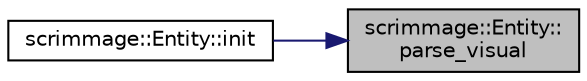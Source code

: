 digraph "scrimmage::Entity::parse_visual"
{
 // LATEX_PDF_SIZE
  edge [fontname="Helvetica",fontsize="10",labelfontname="Helvetica",labelfontsize="10"];
  node [fontname="Helvetica",fontsize="10",shape=record];
  rankdir="RL";
  Node1 [label="scrimmage::Entity::\lparse_visual",height=0.2,width=0.4,color="black", fillcolor="grey75", style="filled", fontcolor="black",tooltip=" "];
  Node1 -> Node2 [dir="back",color="midnightblue",fontsize="10",style="solid",fontname="Helvetica"];
  Node2 [label="scrimmage::Entity::init",height=0.2,width=0.4,color="black", fillcolor="white", style="filled",URL="$classscrimmage_1_1Entity.html#a742d2d316cf07a741002e9303bf090ce",tooltip=" "];
}
